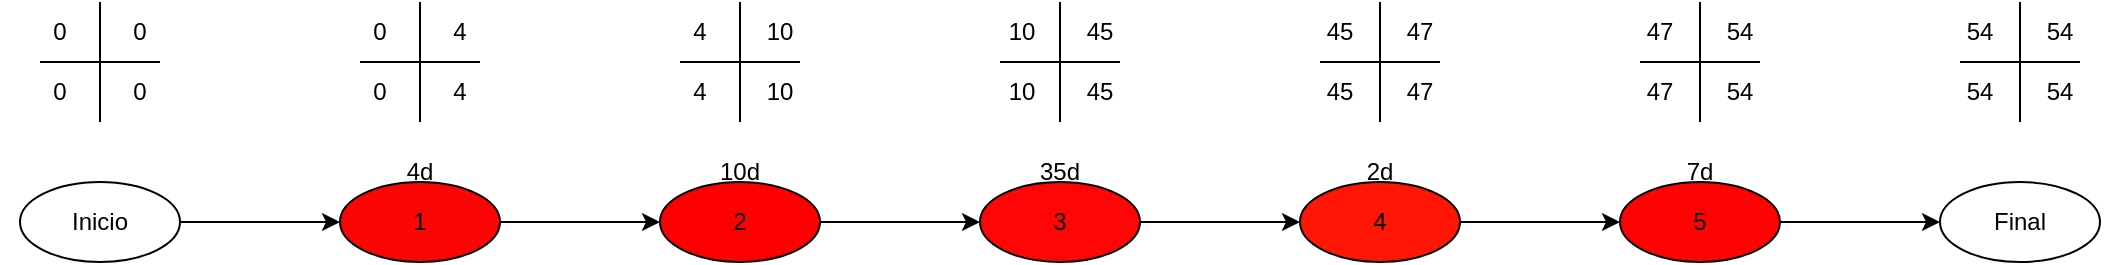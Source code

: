 <mxfile version="24.7.6">
  <diagram name="Página-1" id="I2F41DaNjay9RUoEeB7z">
    <mxGraphModel dx="1195" dy="650" grid="1" gridSize="10" guides="1" tooltips="1" connect="1" arrows="1" fold="1" page="1" pageScale="1" pageWidth="4681" pageHeight="3300" math="0" shadow="0">
      <root>
        <mxCell id="0" />
        <mxCell id="1" parent="0" />
        <mxCell id="xGVEdwLUz-gUKoSSsq9G-16" style="edgeStyle=orthogonalEdgeStyle;rounded=0;orthogonalLoop=1;jettySize=auto;html=1;entryX=0;entryY=0.5;entryDx=0;entryDy=0;" edge="1" parent="1" source="xGVEdwLUz-gUKoSSsq9G-8" target="xGVEdwLUz-gUKoSSsq9G-9">
          <mxGeometry relative="1" as="geometry" />
        </mxCell>
        <mxCell id="xGVEdwLUz-gUKoSSsq9G-8" value="Inicio" style="ellipse;whiteSpace=wrap;html=1;" vertex="1" parent="1">
          <mxGeometry x="1840" y="480" width="80" height="40" as="geometry" />
        </mxCell>
        <mxCell id="xGVEdwLUz-gUKoSSsq9G-17" style="edgeStyle=orthogonalEdgeStyle;rounded=0;orthogonalLoop=1;jettySize=auto;html=1;entryX=0;entryY=0.5;entryDx=0;entryDy=0;" edge="1" parent="1" source="xGVEdwLUz-gUKoSSsq9G-9" target="xGVEdwLUz-gUKoSSsq9G-10">
          <mxGeometry relative="1" as="geometry" />
        </mxCell>
        <mxCell id="xGVEdwLUz-gUKoSSsq9G-9" value="1" style="ellipse;whiteSpace=wrap;html=1;fillColor=#FC0505;" vertex="1" parent="1">
          <mxGeometry x="2000" y="480" width="80" height="40" as="geometry" />
        </mxCell>
        <mxCell id="xGVEdwLUz-gUKoSSsq9G-18" style="edgeStyle=orthogonalEdgeStyle;rounded=0;orthogonalLoop=1;jettySize=auto;html=1;entryX=0;entryY=0.5;entryDx=0;entryDy=0;" edge="1" parent="1" source="xGVEdwLUz-gUKoSSsq9G-10" target="xGVEdwLUz-gUKoSSsq9G-12">
          <mxGeometry relative="1" as="geometry" />
        </mxCell>
        <mxCell id="xGVEdwLUz-gUKoSSsq9G-10" value="2" style="ellipse;whiteSpace=wrap;html=1;fillColor=#FF0000;" vertex="1" parent="1">
          <mxGeometry x="2160" y="480" width="80" height="40" as="geometry" />
        </mxCell>
        <mxCell id="xGVEdwLUz-gUKoSSsq9G-19" style="edgeStyle=orthogonalEdgeStyle;rounded=0;orthogonalLoop=1;jettySize=auto;html=1;entryX=0;entryY=0.5;entryDx=0;entryDy=0;" edge="1" parent="1" source="xGVEdwLUz-gUKoSSsq9G-12" target="xGVEdwLUz-gUKoSSsq9G-13">
          <mxGeometry relative="1" as="geometry" />
        </mxCell>
        <mxCell id="xGVEdwLUz-gUKoSSsq9G-12" value="3" style="ellipse;whiteSpace=wrap;html=1;fillColor=#FF0505;" vertex="1" parent="1">
          <mxGeometry x="2320" y="480" width="80" height="40" as="geometry" />
        </mxCell>
        <mxCell id="xGVEdwLUz-gUKoSSsq9G-20" style="edgeStyle=orthogonalEdgeStyle;rounded=0;orthogonalLoop=1;jettySize=auto;html=1;entryX=0;entryY=0.5;entryDx=0;entryDy=0;" edge="1" parent="1" source="xGVEdwLUz-gUKoSSsq9G-13" target="xGVEdwLUz-gUKoSSsq9G-14">
          <mxGeometry relative="1" as="geometry" />
        </mxCell>
        <mxCell id="xGVEdwLUz-gUKoSSsq9G-13" value="4" style="ellipse;whiteSpace=wrap;html=1;fillColor=#FF1605;" vertex="1" parent="1">
          <mxGeometry x="2480" y="480" width="80" height="40" as="geometry" />
        </mxCell>
        <mxCell id="xGVEdwLUz-gUKoSSsq9G-21" style="edgeStyle=orthogonalEdgeStyle;rounded=0;orthogonalLoop=1;jettySize=auto;html=1;entryX=0;entryY=0.5;entryDx=0;entryDy=0;" edge="1" parent="1" source="xGVEdwLUz-gUKoSSsq9G-14" target="xGVEdwLUz-gUKoSSsq9G-15">
          <mxGeometry relative="1" as="geometry" />
        </mxCell>
        <mxCell id="xGVEdwLUz-gUKoSSsq9G-14" value="5" style="ellipse;whiteSpace=wrap;html=1;fillColor=#FF0303;" vertex="1" parent="1">
          <mxGeometry x="2640" y="480" width="80" height="40" as="geometry" />
        </mxCell>
        <mxCell id="xGVEdwLUz-gUKoSSsq9G-15" value="Final" style="ellipse;whiteSpace=wrap;html=1;" vertex="1" parent="1">
          <mxGeometry x="2800" y="480" width="80" height="40" as="geometry" />
        </mxCell>
        <mxCell id="xGVEdwLUz-gUKoSSsq9G-23" value="" style="endArrow=none;html=1;rounded=0;" edge="1" parent="1">
          <mxGeometry width="50" height="50" relative="1" as="geometry">
            <mxPoint x="2040" y="450" as="sourcePoint" />
            <mxPoint x="2040" y="390" as="targetPoint" />
          </mxGeometry>
        </mxCell>
        <mxCell id="xGVEdwLUz-gUKoSSsq9G-24" value="" style="endArrow=none;html=1;rounded=0;" edge="1" parent="1">
          <mxGeometry width="50" height="50" relative="1" as="geometry">
            <mxPoint x="2010" y="420" as="sourcePoint" />
            <mxPoint x="2070" y="420" as="targetPoint" />
          </mxGeometry>
        </mxCell>
        <mxCell id="xGVEdwLUz-gUKoSSsq9G-25" value="" style="endArrow=none;html=1;rounded=0;" edge="1" parent="1">
          <mxGeometry width="50" height="50" relative="1" as="geometry">
            <mxPoint x="1880" y="450" as="sourcePoint" />
            <mxPoint x="1880" y="390" as="targetPoint" />
          </mxGeometry>
        </mxCell>
        <mxCell id="xGVEdwLUz-gUKoSSsq9G-26" value="" style="endArrow=none;html=1;rounded=0;" edge="1" parent="1">
          <mxGeometry width="50" height="50" relative="1" as="geometry">
            <mxPoint x="1850" y="420" as="sourcePoint" />
            <mxPoint x="1910" y="420" as="targetPoint" />
          </mxGeometry>
        </mxCell>
        <mxCell id="xGVEdwLUz-gUKoSSsq9G-31" value="" style="endArrow=none;html=1;rounded=0;" edge="1" parent="1">
          <mxGeometry width="50" height="50" relative="1" as="geometry">
            <mxPoint x="2360" y="450" as="sourcePoint" />
            <mxPoint x="2360" y="390" as="targetPoint" />
          </mxGeometry>
        </mxCell>
        <mxCell id="xGVEdwLUz-gUKoSSsq9G-32" value="" style="endArrow=none;html=1;rounded=0;" edge="1" parent="1">
          <mxGeometry width="50" height="50" relative="1" as="geometry">
            <mxPoint x="2330" y="420" as="sourcePoint" />
            <mxPoint x="2390" y="420" as="targetPoint" />
          </mxGeometry>
        </mxCell>
        <mxCell id="xGVEdwLUz-gUKoSSsq9G-33" value="" style="endArrow=none;html=1;rounded=0;" edge="1" parent="1">
          <mxGeometry width="50" height="50" relative="1" as="geometry">
            <mxPoint x="2200" y="450" as="sourcePoint" />
            <mxPoint x="2200" y="390" as="targetPoint" />
          </mxGeometry>
        </mxCell>
        <mxCell id="xGVEdwLUz-gUKoSSsq9G-34" value="" style="endArrow=none;html=1;rounded=0;" edge="1" parent="1">
          <mxGeometry width="50" height="50" relative="1" as="geometry">
            <mxPoint x="2170" y="420" as="sourcePoint" />
            <mxPoint x="2230" y="420" as="targetPoint" />
          </mxGeometry>
        </mxCell>
        <mxCell id="xGVEdwLUz-gUKoSSsq9G-35" value="" style="endArrow=none;html=1;rounded=0;" edge="1" parent="1">
          <mxGeometry width="50" height="50" relative="1" as="geometry">
            <mxPoint x="2680" y="450" as="sourcePoint" />
            <mxPoint x="2680" y="390" as="targetPoint" />
          </mxGeometry>
        </mxCell>
        <mxCell id="xGVEdwLUz-gUKoSSsq9G-36" value="" style="endArrow=none;html=1;rounded=0;" edge="1" parent="1">
          <mxGeometry width="50" height="50" relative="1" as="geometry">
            <mxPoint x="2650" y="420" as="sourcePoint" />
            <mxPoint x="2710" y="420" as="targetPoint" />
          </mxGeometry>
        </mxCell>
        <mxCell id="xGVEdwLUz-gUKoSSsq9G-37" value="" style="endArrow=none;html=1;rounded=0;" edge="1" parent="1">
          <mxGeometry width="50" height="50" relative="1" as="geometry">
            <mxPoint x="2520" y="450" as="sourcePoint" />
            <mxPoint x="2520" y="390" as="targetPoint" />
          </mxGeometry>
        </mxCell>
        <mxCell id="xGVEdwLUz-gUKoSSsq9G-38" value="" style="endArrow=none;html=1;rounded=0;" edge="1" parent="1">
          <mxGeometry width="50" height="50" relative="1" as="geometry">
            <mxPoint x="2490" y="420" as="sourcePoint" />
            <mxPoint x="2550" y="420" as="targetPoint" />
          </mxGeometry>
        </mxCell>
        <mxCell id="xGVEdwLUz-gUKoSSsq9G-40" value="" style="endArrow=none;html=1;rounded=0;" edge="1" parent="1">
          <mxGeometry width="50" height="50" relative="1" as="geometry">
            <mxPoint x="2840" y="450" as="sourcePoint" />
            <mxPoint x="2840" y="390" as="targetPoint" />
          </mxGeometry>
        </mxCell>
        <mxCell id="xGVEdwLUz-gUKoSSsq9G-41" value="" style="endArrow=none;html=1;rounded=0;" edge="1" parent="1">
          <mxGeometry width="50" height="50" relative="1" as="geometry">
            <mxPoint x="2810" y="420" as="sourcePoint" />
            <mxPoint x="2870" y="420" as="targetPoint" />
          </mxGeometry>
        </mxCell>
        <mxCell id="xGVEdwLUz-gUKoSSsq9G-42" value="0" style="text;html=1;align=center;verticalAlign=middle;whiteSpace=wrap;rounded=0;" vertex="1" parent="1">
          <mxGeometry x="1830" y="390" width="60" height="30" as="geometry" />
        </mxCell>
        <mxCell id="xGVEdwLUz-gUKoSSsq9G-43" value="0" style="text;html=1;align=center;verticalAlign=middle;whiteSpace=wrap;rounded=0;" vertex="1" parent="1">
          <mxGeometry x="1870" y="390" width="60" height="30" as="geometry" />
        </mxCell>
        <mxCell id="xGVEdwLUz-gUKoSSsq9G-44" value="4d" style="text;html=1;align=center;verticalAlign=middle;whiteSpace=wrap;rounded=0;" vertex="1" parent="1">
          <mxGeometry x="2010" y="460" width="60" height="30" as="geometry" />
        </mxCell>
        <mxCell id="xGVEdwLUz-gUKoSSsq9G-45" value="10d" style="text;html=1;align=center;verticalAlign=middle;whiteSpace=wrap;rounded=0;" vertex="1" parent="1">
          <mxGeometry x="2170" y="460" width="60" height="30" as="geometry" />
        </mxCell>
        <mxCell id="xGVEdwLUz-gUKoSSsq9G-46" value="35d" style="text;html=1;align=center;verticalAlign=middle;whiteSpace=wrap;rounded=0;" vertex="1" parent="1">
          <mxGeometry x="2330" y="460" width="60" height="30" as="geometry" />
        </mxCell>
        <mxCell id="xGVEdwLUz-gUKoSSsq9G-47" value="0" style="text;html=1;align=center;verticalAlign=middle;whiteSpace=wrap;rounded=0;" vertex="1" parent="1">
          <mxGeometry x="1870" y="420" width="60" height="30" as="geometry" />
        </mxCell>
        <mxCell id="xGVEdwLUz-gUKoSSsq9G-48" value="0" style="text;html=1;align=center;verticalAlign=middle;whiteSpace=wrap;rounded=0;" vertex="1" parent="1">
          <mxGeometry x="1830" y="420" width="60" height="30" as="geometry" />
        </mxCell>
        <mxCell id="xGVEdwLUz-gUKoSSsq9G-50" value="2d" style="text;html=1;align=center;verticalAlign=middle;whiteSpace=wrap;rounded=0;" vertex="1" parent="1">
          <mxGeometry x="2490" y="460" width="60" height="30" as="geometry" />
        </mxCell>
        <mxCell id="xGVEdwLUz-gUKoSSsq9G-51" value="7d" style="text;html=1;align=center;verticalAlign=middle;whiteSpace=wrap;rounded=0;" vertex="1" parent="1">
          <mxGeometry x="2650" y="460" width="60" height="30" as="geometry" />
        </mxCell>
        <mxCell id="xGVEdwLUz-gUKoSSsq9G-53" value="0" style="text;html=1;align=center;verticalAlign=middle;whiteSpace=wrap;rounded=0;" vertex="1" parent="1">
          <mxGeometry x="1990" y="390" width="60" height="30" as="geometry" />
        </mxCell>
        <mxCell id="xGVEdwLUz-gUKoSSsq9G-54" value="4" style="text;html=1;align=center;verticalAlign=middle;whiteSpace=wrap;rounded=0;" vertex="1" parent="1">
          <mxGeometry x="2030" y="390" width="60" height="30" as="geometry" />
        </mxCell>
        <mxCell id="xGVEdwLUz-gUKoSSsq9G-55" value="4" style="text;html=1;align=center;verticalAlign=middle;whiteSpace=wrap;rounded=0;" vertex="1" parent="1">
          <mxGeometry x="2150" y="390" width="60" height="30" as="geometry" />
        </mxCell>
        <mxCell id="xGVEdwLUz-gUKoSSsq9G-56" value="10&lt;span style=&quot;color: rgba(0, 0, 0, 0); font-family: monospace; font-size: 0px; text-align: start; text-wrap: nowrap;&quot;&gt;%3CmxGraphModel%3E%3Croot%3E%3CmxCell%20id%3D%220%22%2F%3E%3CmxCell%20id%3D%221%22%20parent%3D%220%22%2F%3E%3CmxCell%20id%3D%222%22%20value%3D%224%22%20style%3D%22text%3Bhtml%3D1%3Balign%3Dcenter%3BverticalAlign%3Dmiddle%3BwhiteSpace%3Dwrap%3Brounded%3D0%3B%22%20vertex%3D%221%22%20parent%3D%221%22%3E%3CmxGeometry%20x%3D%222150%22%20y%3D%22390%22%20width%3D%2260%22%20height%3D%2230%22%20as%3D%22geometry%22%2F%3E%3C%2FmxCell%3E%3C%2Froot%3E%3C%2FmxGraphModel%3E&lt;/span&gt;" style="text;html=1;align=center;verticalAlign=middle;whiteSpace=wrap;rounded=0;" vertex="1" parent="1">
          <mxGeometry x="2190" y="390" width="60" height="30" as="geometry" />
        </mxCell>
        <mxCell id="xGVEdwLUz-gUKoSSsq9G-57" value="10&lt;span style=&quot;color: rgba(0, 0, 0, 0); font-family: monospace; font-size: 0px; text-align: start; text-wrap: nowrap;&quot;&gt;%3CmxGraphModel%3E%3Croot%3E%3CmxCell%20id%3D%220%22%2F%3E%3CmxCell%20id%3D%221%22%20parent%3D%220%22%2F%3E%3CmxCell%20id%3D%222%22%20value%3D%224%22%20style%3D%22text%3Bhtml%3D1%3Balign%3Dcenter%3BverticalAlign%3Dmiddle%3BwhiteSpace%3Dwrap%3Brounded%3D0%3B%22%20vertex%3D%221%22%20parent%3D%221%22%3E%3CmxGeometry%20x%3D%222150%22%20y%3D%22390%22%20width%3D%2260%22%20height%3D%2230%22%20as%3D%22geometry%22%2F%3E%3C%2FmxCell%3E%3C%2Froot%3E%3C%2FmxGraphModel%3E&lt;/span&gt;" style="text;html=1;align=center;verticalAlign=middle;whiteSpace=wrap;rounded=0;" vertex="1" parent="1">
          <mxGeometry x="2311" y="390" width="60" height="30" as="geometry" />
        </mxCell>
        <mxCell id="xGVEdwLUz-gUKoSSsq9G-58" value="45" style="text;html=1;align=center;verticalAlign=middle;whiteSpace=wrap;rounded=0;" vertex="1" parent="1">
          <mxGeometry x="2350" y="390" width="60" height="30" as="geometry" />
        </mxCell>
        <mxCell id="xGVEdwLUz-gUKoSSsq9G-59" value="45" style="text;html=1;align=center;verticalAlign=middle;whiteSpace=wrap;rounded=0;" vertex="1" parent="1">
          <mxGeometry x="2470" y="390" width="60" height="30" as="geometry" />
        </mxCell>
        <mxCell id="xGVEdwLUz-gUKoSSsq9G-60" value="47" style="text;html=1;align=center;verticalAlign=middle;whiteSpace=wrap;rounded=0;" vertex="1" parent="1">
          <mxGeometry x="2510" y="390" width="60" height="30" as="geometry" />
        </mxCell>
        <mxCell id="xGVEdwLUz-gUKoSSsq9G-61" value="47" style="text;html=1;align=center;verticalAlign=middle;whiteSpace=wrap;rounded=0;" vertex="1" parent="1">
          <mxGeometry x="2630" y="390" width="60" height="30" as="geometry" />
        </mxCell>
        <mxCell id="xGVEdwLUz-gUKoSSsq9G-62" value="54" style="text;html=1;align=center;verticalAlign=middle;whiteSpace=wrap;rounded=0;" vertex="1" parent="1">
          <mxGeometry x="2670" y="390" width="60" height="30" as="geometry" />
        </mxCell>
        <mxCell id="xGVEdwLUz-gUKoSSsq9G-63" value="54" style="text;html=1;align=center;verticalAlign=middle;whiteSpace=wrap;rounded=0;" vertex="1" parent="1">
          <mxGeometry x="2790" y="390" width="60" height="30" as="geometry" />
        </mxCell>
        <mxCell id="xGVEdwLUz-gUKoSSsq9G-64" value="54" style="text;html=1;align=center;verticalAlign=middle;whiteSpace=wrap;rounded=0;" vertex="1" parent="1">
          <mxGeometry x="2830" y="390" width="60" height="30" as="geometry" />
        </mxCell>
        <mxCell id="xGVEdwLUz-gUKoSSsq9G-65" value="54" style="text;html=1;align=center;verticalAlign=middle;whiteSpace=wrap;rounded=0;" vertex="1" parent="1">
          <mxGeometry x="2830" y="420" width="60" height="30" as="geometry" />
        </mxCell>
        <mxCell id="xGVEdwLUz-gUKoSSsq9G-66" value="54" style="text;html=1;align=center;verticalAlign=middle;whiteSpace=wrap;rounded=0;" vertex="1" parent="1">
          <mxGeometry x="2790" y="420" width="60" height="30" as="geometry" />
        </mxCell>
        <mxCell id="xGVEdwLUz-gUKoSSsq9G-67" value="54" style="text;html=1;align=center;verticalAlign=middle;whiteSpace=wrap;rounded=0;" vertex="1" parent="1">
          <mxGeometry x="2670" y="420" width="60" height="30" as="geometry" />
        </mxCell>
        <mxCell id="xGVEdwLUz-gUKoSSsq9G-68" value="47" style="text;html=1;align=center;verticalAlign=middle;whiteSpace=wrap;rounded=0;" vertex="1" parent="1">
          <mxGeometry x="2630" y="420" width="60" height="30" as="geometry" />
        </mxCell>
        <mxCell id="xGVEdwLUz-gUKoSSsq9G-69" value="47" style="text;html=1;align=center;verticalAlign=middle;whiteSpace=wrap;rounded=0;" vertex="1" parent="1">
          <mxGeometry x="2510" y="420" width="60" height="30" as="geometry" />
        </mxCell>
        <mxCell id="xGVEdwLUz-gUKoSSsq9G-70" value="45" style="text;html=1;align=center;verticalAlign=middle;whiteSpace=wrap;rounded=0;" vertex="1" parent="1">
          <mxGeometry x="2470" y="420" width="60" height="30" as="geometry" />
        </mxCell>
        <mxCell id="xGVEdwLUz-gUKoSSsq9G-71" value="45" style="text;html=1;align=center;verticalAlign=middle;whiteSpace=wrap;rounded=0;" vertex="1" parent="1">
          <mxGeometry x="2350" y="420" width="60" height="30" as="geometry" />
        </mxCell>
        <mxCell id="xGVEdwLUz-gUKoSSsq9G-72" value="10&lt;span style=&quot;color: rgba(0, 0, 0, 0); font-family: monospace; font-size: 0px; text-align: start; text-wrap: nowrap;&quot;&gt;%3CmxGraphModel%3E%3Croot%3E%3CmxCell%20id%3D%220%22%2F%3E%3CmxCell%20id%3D%221%22%20parent%3D%220%22%2F%3E%3CmxCell%20id%3D%222%22%20value%3D%224%22%20style%3D%22text%3Bhtml%3D1%3Balign%3Dcenter%3BverticalAlign%3Dmiddle%3BwhiteSpace%3Dwrap%3Brounded%3D0%3B%22%20vertex%3D%221%22%20parent%3D%221%22%3E%3CmxGeometry%20x%3D%222150%22%20y%3D%22390%22%20width%3D%2260%22%20height%3D%2230%22%20as%3D%22geometry%22%2F%3E%3C%2FmxCell%3E%3C%2Froot%3E%3C%2FmxGraphModel%3E&lt;/span&gt;" style="text;html=1;align=center;verticalAlign=middle;whiteSpace=wrap;rounded=0;" vertex="1" parent="1">
          <mxGeometry x="2311" y="420" width="60" height="30" as="geometry" />
        </mxCell>
        <mxCell id="xGVEdwLUz-gUKoSSsq9G-73" value="10&lt;span style=&quot;color: rgba(0, 0, 0, 0); font-family: monospace; font-size: 0px; text-align: start; text-wrap: nowrap;&quot;&gt;%3CmxGraphModel%3E%3Croot%3E%3CmxCell%20id%3D%220%22%2F%3E%3CmxCell%20id%3D%221%22%20parent%3D%220%22%2F%3E%3CmxCell%20id%3D%222%22%20value%3D%224%22%20style%3D%22text%3Bhtml%3D1%3Balign%3Dcenter%3BverticalAlign%3Dmiddle%3BwhiteSpace%3Dwrap%3Brounded%3D0%3B%22%20vertex%3D%221%22%20parent%3D%221%22%3E%3CmxGeometry%20x%3D%222150%22%20y%3D%22390%22%20width%3D%2260%22%20height%3D%2230%22%20as%3D%22geometry%22%2F%3E%3C%2FmxCell%3E%3C%2Froot%3E%3C%2FmxGraphModel%3E&lt;/span&gt;" style="text;html=1;align=center;verticalAlign=middle;whiteSpace=wrap;rounded=0;" vertex="1" parent="1">
          <mxGeometry x="2190" y="420" width="60" height="30" as="geometry" />
        </mxCell>
        <mxCell id="xGVEdwLUz-gUKoSSsq9G-74" value="4" style="text;html=1;align=center;verticalAlign=middle;whiteSpace=wrap;rounded=0;" vertex="1" parent="1">
          <mxGeometry x="2150" y="420" width="60" height="30" as="geometry" />
        </mxCell>
        <mxCell id="xGVEdwLUz-gUKoSSsq9G-75" value="4" style="text;html=1;align=center;verticalAlign=middle;whiteSpace=wrap;rounded=0;" vertex="1" parent="1">
          <mxGeometry x="2030" y="420" width="60" height="30" as="geometry" />
        </mxCell>
        <mxCell id="xGVEdwLUz-gUKoSSsq9G-76" value="0" style="text;html=1;align=center;verticalAlign=middle;whiteSpace=wrap;rounded=0;" vertex="1" parent="1">
          <mxGeometry x="1990" y="420" width="60" height="30" as="geometry" />
        </mxCell>
      </root>
    </mxGraphModel>
  </diagram>
</mxfile>
